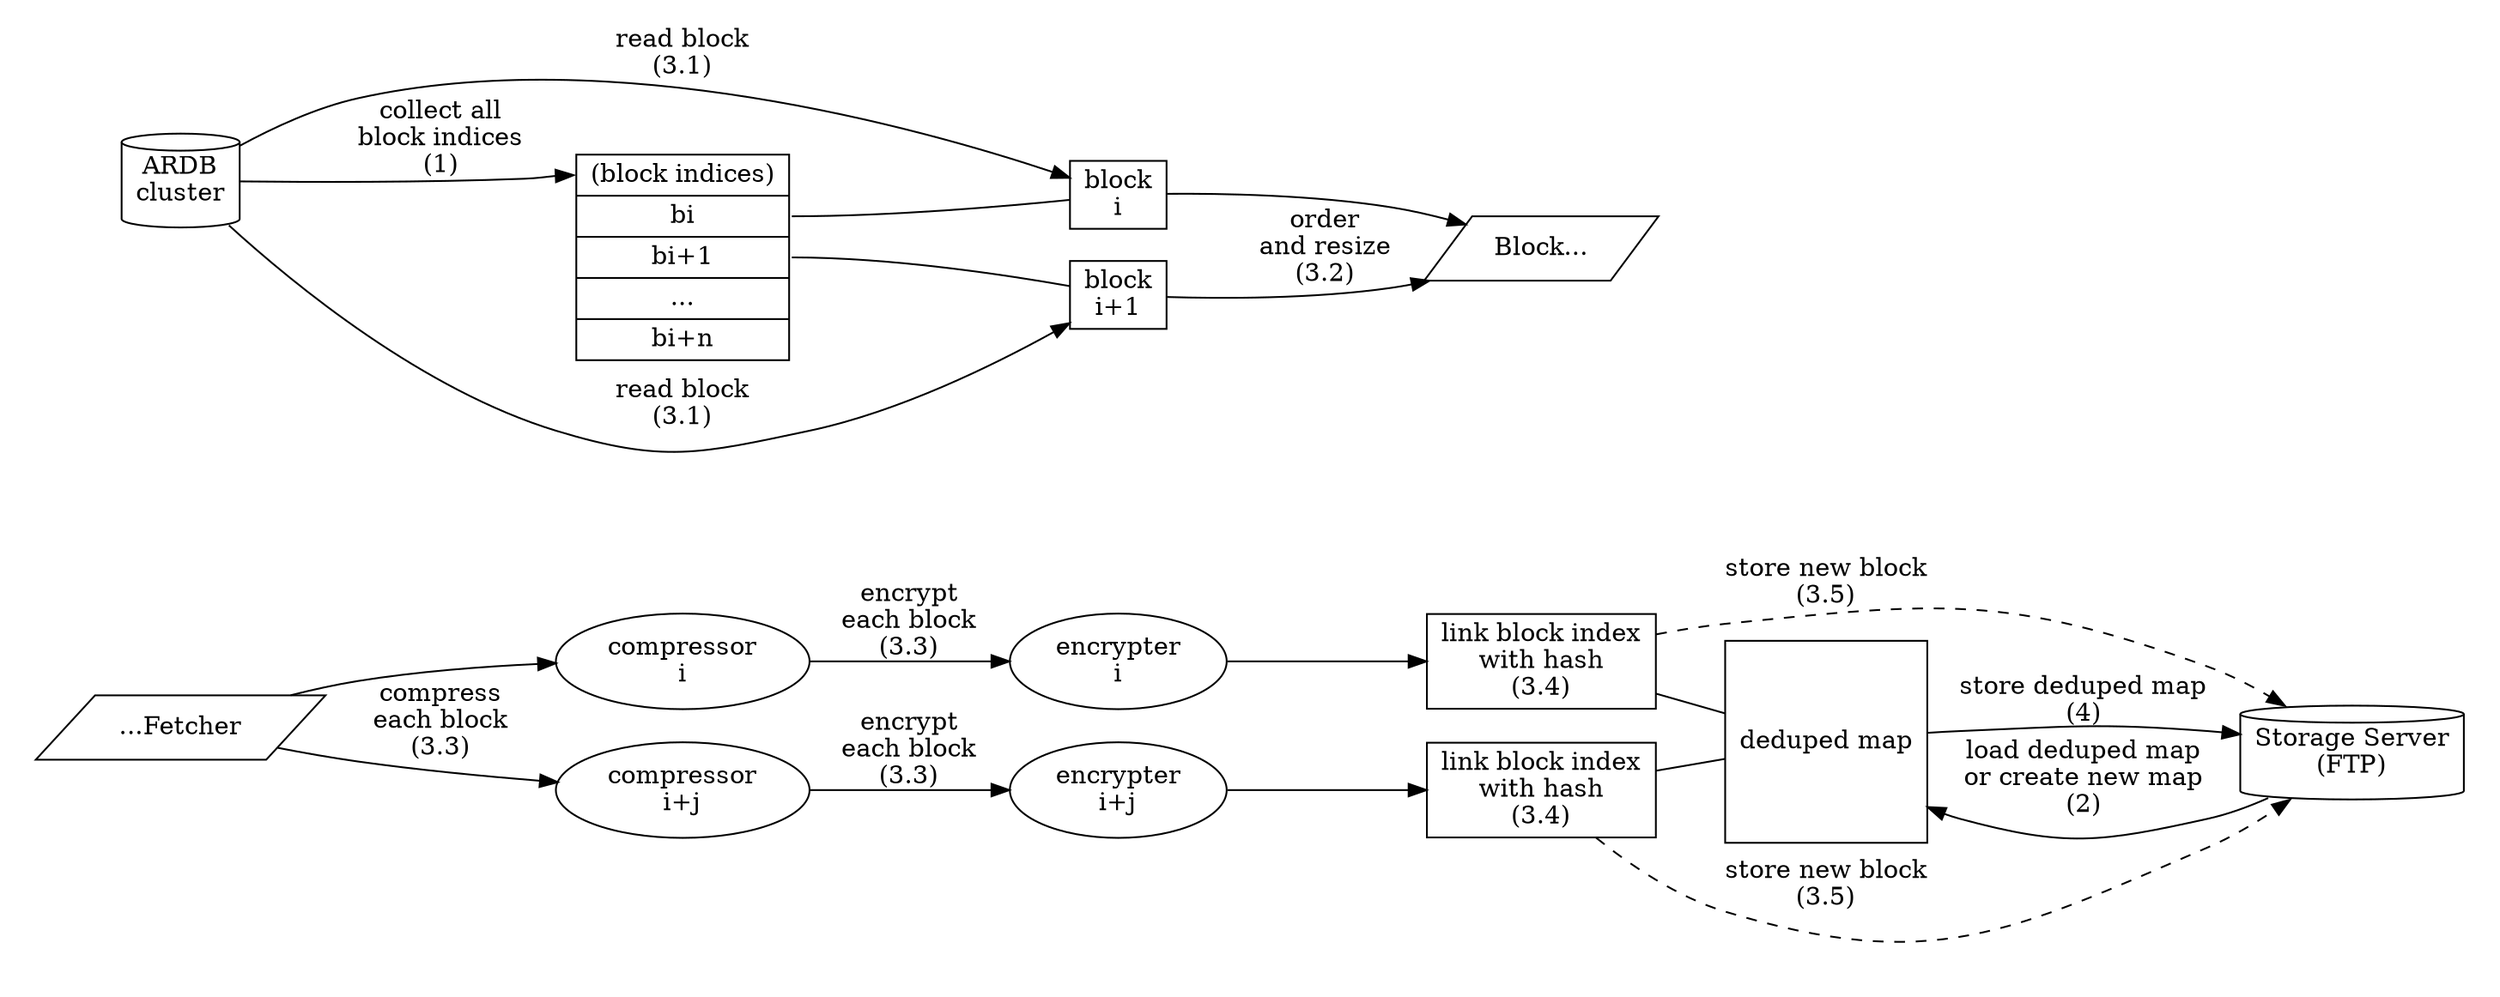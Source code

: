 digraph {
    rankdir = "LR"

    subgraph clusterPartB {
    style = "invis"

    blockFetcherOut [
        label = "...Fetcher"
        shape = "parallelogram"
    ]
    compressor1 [
        label = "compressor\ni"
    ]
    compressor2 [
        label = "compressor\ni+j"
    ]
    blockFetcherOut -> compressor1
    blockFetcherOut -> compressor2 [
        label = "compress\neach block\n(3.3)"
    ]

    encrypter1 [
        label = "encrypter\ni"
    ]
    encrypter2 [
        label = "encrypter\ni+j"
    ]
    compressor1 -> encrypter1 [
        label = "encrypt\neach block\n(3.3)"
    ]
    compressor2 -> encrypter2 [
        label = "encrypt\neach block\n(3.3)"
    ]

    indexHashLinker1 [
        shape = "rectangle"
        label = "link block index\nwith hash\n(3.4)"
    ]
    indexHashLinker2 [
        shape = "rectangle"
        label = "link block index\nwith hash\n(3.4)"
    ]
    encrypter1 -> indexHashLinker1
    encrypter2 -> indexHashLinker2

    dedupedMap [
        label = "deduped map"
        shape = "square"
    ]
    storageServer [
        shape = "cylinder"
        label = "Storage Server\n(FTP)"
    ]
    dedupedMap -> storageServer [
        label = "store deduped map\n(4)"
    ]
    storageServer -> dedupedMap [
        label = "load deduped map\nor create new map\n(2)"
    ]

    indexHashLinker1 -> dedupedMap [ dir = "none" ]
    indexHashLinker2 -> dedupedMap [ dir = "none" ]

    indexHashLinker1 -> storageServer [
        label = "store new block\n(3.5)"
        style = "dashed"
    ]
    indexHashLinker2-> storageServer [
        label = "store new block\n(3.5)"
        style = "dashed"
    ]

    }

    subgraph clusterPartA {
    style = "invis"

    ardbCluster [
        shape = "cylinder"
        label = "ARDB\ncluster"
    ]

    blockIndices [
        shape = "record"
        label = "<t> (block indices) | <1> bi | <2> bi+1 | <3> ... | <4> bi+n"
    ]
    block1 [
        label = "block\ni"
        shape = "rectangle"
    ]
    block2 [
        label = "block\ni+1"
        shape = "rectangle"
    ]

    ardbCluster -> blockIndices:t [
        label = "collect all\nblock indices\n(1)"
    ]

    ardbCluster -> block1 [
        label = "read block\n(3.1)"
    ]
    ardbCluster -> block2 [
        label = "read block\n(3.1)"
    ]

    blockIndices:1 -> block1 [ dir = "none" ]
    blockIndices:2 -> block2 [ dir = "none" ]

    blockFetcherIn [
        label = "Block..."
        shape = "parallelogram"
    ]
    block1 -> blockFetcherIn
    block2 -> blockFetcherIn [
        label = "order\nand resize\n(3.2)"
    ]
    
    }
}